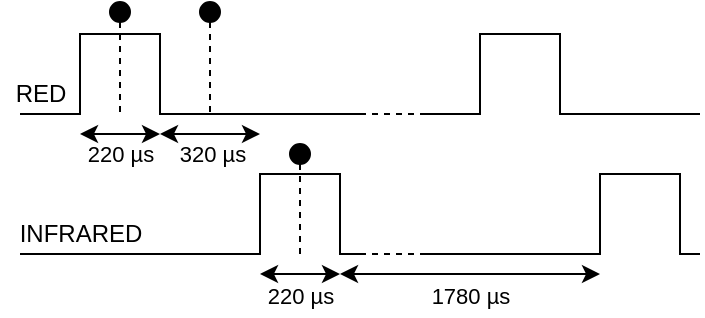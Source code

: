 <mxfile>
    <diagram id="zRPjdee1aBTfxG8bL2K3" name="Page-1">
        <mxGraphModel dx="526" dy="345" grid="1" gridSize="10" guides="1" tooltips="1" connect="1" arrows="1" fold="1" page="1" pageScale="1" pageWidth="827" pageHeight="1169" math="0" shadow="0">
            <root>
                <mxCell id="0"/>
                <mxCell id="1" parent="0"/>
                <mxCell id="4" value="" style="endArrow=none;dashed=1;html=1;entryX=0.5;entryY=0;entryDx=0;entryDy=0;" parent="1" target="6" edge="1">
                    <mxGeometry width="50" height="50" relative="1" as="geometry">
                        <mxPoint x="150" y="389" as="sourcePoint"/>
                        <mxPoint x="150" y="339" as="targetPoint"/>
                    </mxGeometry>
                </mxCell>
                <mxCell id="6" value="" style="ellipse;whiteSpace=wrap;html=1;strokeColor=#000000;fillColor=#000000;" parent="1" vertex="1">
                    <mxGeometry x="145" y="334" width="10" height="10" as="geometry"/>
                </mxCell>
                <mxCell id="17" value="" style="endArrow=classic;startArrow=classic;html=1;" edge="1" parent="1">
                    <mxGeometry width="50" height="50" relative="1" as="geometry">
                        <mxPoint x="130" y="400" as="sourcePoint"/>
                        <mxPoint x="170" y="400" as="targetPoint"/>
                    </mxGeometry>
                </mxCell>
                <mxCell id="19" value="&lt;font style=&quot;font-size: 11px&quot;&gt;220 µs&lt;/font&gt;" style="text;html=1;align=center;verticalAlign=middle;resizable=0;points=[];autosize=1;" vertex="1" parent="1">
                    <mxGeometry x="125" y="400" width="50" height="20" as="geometry"/>
                </mxCell>
                <mxCell id="20" value="" style="endArrow=none;dashed=1;html=1;entryX=0.5;entryY=0;entryDx=0;entryDy=0;" edge="1" parent="1" target="21">
                    <mxGeometry width="50" height="50" relative="1" as="geometry">
                        <mxPoint x="240" y="460" as="sourcePoint"/>
                        <mxPoint x="240" y="410" as="targetPoint"/>
                    </mxGeometry>
                </mxCell>
                <mxCell id="21" value="" style="ellipse;whiteSpace=wrap;html=1;strokeColor=#000000;fillColor=#000000;" vertex="1" parent="1">
                    <mxGeometry x="235" y="405" width="10" height="10" as="geometry"/>
                </mxCell>
                <mxCell id="22" value="" style="endArrow=classic;startArrow=classic;html=1;" edge="1" parent="1">
                    <mxGeometry width="50" height="50" relative="1" as="geometry">
                        <mxPoint x="220" y="470" as="sourcePoint"/>
                        <mxPoint x="260" y="470" as="targetPoint"/>
                    </mxGeometry>
                </mxCell>
                <mxCell id="23" value="&lt;font style=&quot;font-size: 11px&quot;&gt;220 µs&lt;/font&gt;" style="text;html=1;align=center;verticalAlign=middle;resizable=0;points=[];autosize=1;" vertex="1" parent="1">
                    <mxGeometry x="215" y="471" width="50" height="20" as="geometry"/>
                </mxCell>
                <mxCell id="24" value="" style="endArrow=none;html=1;rounded=0;" edge="1" parent="1">
                    <mxGeometry width="50" height="50" relative="1" as="geometry">
                        <mxPoint x="100" y="390" as="sourcePoint"/>
                        <mxPoint x="270" y="390" as="targetPoint"/>
                        <Array as="points">
                            <mxPoint x="130" y="390"/>
                            <mxPoint x="130" y="350"/>
                            <mxPoint x="170" y="350"/>
                            <mxPoint x="170" y="390"/>
                        </Array>
                    </mxGeometry>
                </mxCell>
                <mxCell id="25" value="" style="endArrow=none;dashed=1;html=1;" edge="1" parent="1">
                    <mxGeometry width="50" height="50" relative="1" as="geometry">
                        <mxPoint x="270" y="390" as="sourcePoint"/>
                        <mxPoint x="300" y="390" as="targetPoint"/>
                    </mxGeometry>
                </mxCell>
                <mxCell id="26" value="" style="endArrow=none;html=1;rounded=0;" edge="1" parent="1">
                    <mxGeometry width="50" height="50" relative="1" as="geometry">
                        <mxPoint x="300" y="390" as="sourcePoint"/>
                        <mxPoint x="440" y="390" as="targetPoint"/>
                        <Array as="points">
                            <mxPoint x="330" y="390"/>
                            <mxPoint x="330" y="350"/>
                            <mxPoint x="370" y="350"/>
                            <mxPoint x="370" y="390"/>
                        </Array>
                    </mxGeometry>
                </mxCell>
                <mxCell id="27" value="" style="endArrow=none;html=1;rounded=0;" edge="1" parent="1">
                    <mxGeometry width="50" height="50" relative="1" as="geometry">
                        <mxPoint x="100" y="460" as="sourcePoint"/>
                        <mxPoint x="270" y="460" as="targetPoint"/>
                        <Array as="points">
                            <mxPoint x="220" y="460"/>
                            <mxPoint x="220" y="420"/>
                            <mxPoint x="260" y="420"/>
                            <mxPoint x="260" y="460"/>
                        </Array>
                    </mxGeometry>
                </mxCell>
                <mxCell id="28" value="" style="endArrow=none;dashed=1;html=1;" edge="1" parent="1">
                    <mxGeometry width="50" height="50" relative="1" as="geometry">
                        <mxPoint x="270" y="460" as="sourcePoint"/>
                        <mxPoint x="300" y="460" as="targetPoint"/>
                    </mxGeometry>
                </mxCell>
                <mxCell id="29" value="" style="endArrow=none;html=1;rounded=0;" edge="1" parent="1">
                    <mxGeometry width="50" height="50" relative="1" as="geometry">
                        <mxPoint x="300" y="460" as="sourcePoint"/>
                        <mxPoint x="440" y="460" as="targetPoint"/>
                        <Array as="points">
                            <mxPoint x="390" y="460"/>
                            <mxPoint x="390" y="420"/>
                            <mxPoint x="430" y="420"/>
                            <mxPoint x="430" y="460"/>
                        </Array>
                    </mxGeometry>
                </mxCell>
                <mxCell id="33" value="" style="endArrow=classic;startArrow=classic;html=1;" edge="1" parent="1">
                    <mxGeometry width="50" height="50" relative="1" as="geometry">
                        <mxPoint x="170" y="400" as="sourcePoint"/>
                        <mxPoint x="220" y="400" as="targetPoint"/>
                    </mxGeometry>
                </mxCell>
                <mxCell id="34" value="&lt;font style=&quot;font-size: 11px&quot;&gt;320 µs&lt;/font&gt;" style="text;html=1;align=center;verticalAlign=middle;resizable=0;points=[];autosize=1;" vertex="1" parent="1">
                    <mxGeometry x="171" y="400" width="50" height="20" as="geometry"/>
                </mxCell>
                <mxCell id="35" value="" style="endArrow=none;dashed=1;html=1;entryX=0.5;entryY=0;entryDx=0;entryDy=0;" edge="1" parent="1" target="36">
                    <mxGeometry width="50" height="50" relative="1" as="geometry">
                        <mxPoint x="195" y="389" as="sourcePoint"/>
                        <mxPoint x="195" y="339" as="targetPoint"/>
                    </mxGeometry>
                </mxCell>
                <mxCell id="36" value="" style="ellipse;whiteSpace=wrap;html=1;strokeColor=#000000;fillColor=#000000;" vertex="1" parent="1">
                    <mxGeometry x="190" y="334" width="10" height="10" as="geometry"/>
                </mxCell>
                <mxCell id="38" value="" style="endArrow=classic;startArrow=classic;html=1;" edge="1" parent="1">
                    <mxGeometry width="50" height="50" relative="1" as="geometry">
                        <mxPoint x="260" y="470" as="sourcePoint"/>
                        <mxPoint x="390" y="470" as="targetPoint"/>
                    </mxGeometry>
                </mxCell>
                <mxCell id="39" value="&lt;font style=&quot;font-size: 11px&quot;&gt;1780 µs&lt;/font&gt;" style="text;html=1;align=center;verticalAlign=middle;resizable=0;points=[];autosize=1;" vertex="1" parent="1">
                    <mxGeometry x="300" y="471" width="50" height="20" as="geometry"/>
                </mxCell>
                <mxCell id="40" value="RED" style="text;html=1;align=center;verticalAlign=middle;resizable=0;points=[];autosize=1;" vertex="1" parent="1">
                    <mxGeometry x="90" y="370" width="40" height="20" as="geometry"/>
                </mxCell>
                <mxCell id="41" value="INFRARED" style="text;html=1;align=center;verticalAlign=middle;resizable=0;points=[];autosize=1;" vertex="1" parent="1">
                    <mxGeometry x="90" y="440" width="80" height="20" as="geometry"/>
                </mxCell>
            </root>
        </mxGraphModel>
    </diagram>
</mxfile>